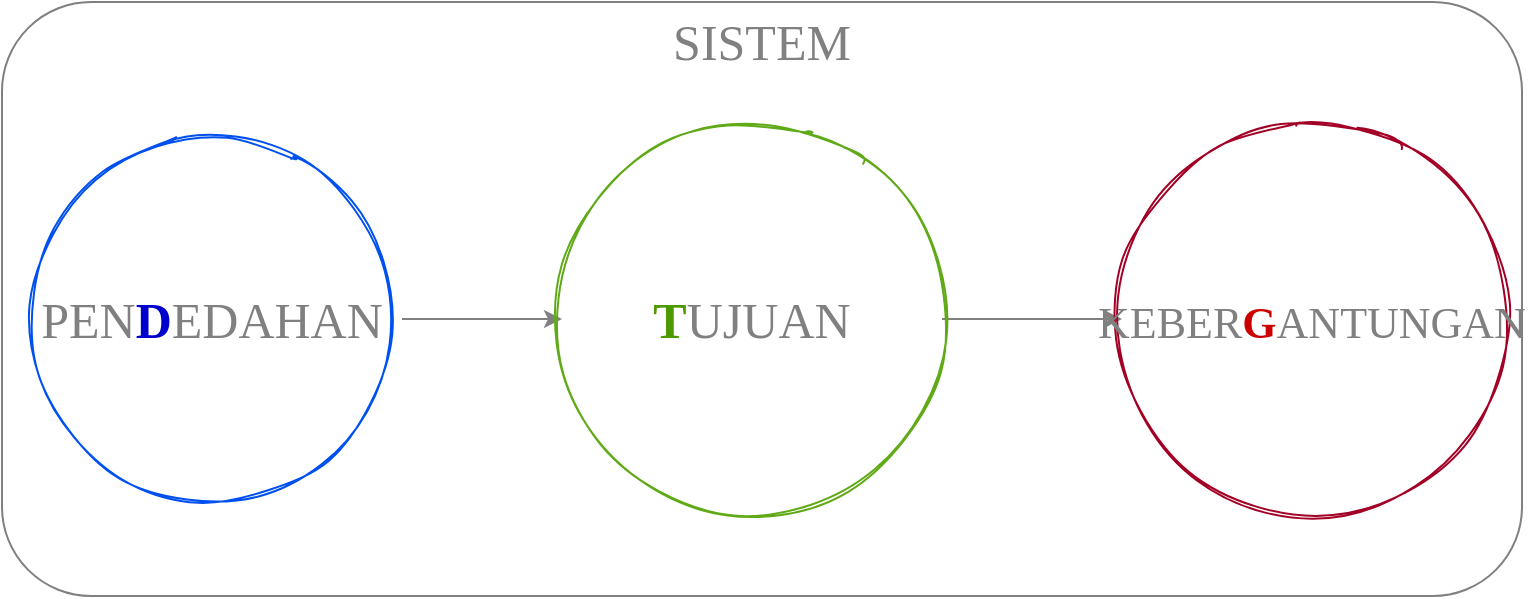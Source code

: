 <mxfile version="20.3.2" type="device" pages="7"><diagram id="BClQ7zJKGYlsGDlJx-q2" name="0.0.2"><mxGraphModel dx="1422" dy="786" grid="1" gridSize="10" guides="1" tooltips="1" connect="1" arrows="1" fold="1" page="1" pageScale="1" pageWidth="1169" pageHeight="827" math="0" shadow="0"><root><mxCell id="0"/><mxCell id="1" parent="0"/><mxCell id="0XDa8BmgBY2-rIkM7C-t-5" value="" style="rounded=1;whiteSpace=wrap;html=1;fillColor=none;strokeColor=#808080;fontColor=#808080;fontFamily=Lucida Console;fontStyle=0" parent="1" vertex="1"><mxGeometry x="210" y="260" width="760" height="297" as="geometry"/></mxCell><mxCell id="gQmo-Lvj3IdOfGqod0C0-8" style="edgeStyle=orthogonalEdgeStyle;rounded=0;orthogonalLoop=1;jettySize=auto;html=1;strokeColor=#808080;fontColor=#808080;fontFamily=Lucida Console;fontStyle=0" parent="1" source="5" target="gQmo-Lvj3IdOfGqod0C0-6" edge="1"><mxGeometry relative="1" as="geometry"/></mxCell><mxCell id="5" value="PEN&lt;b&gt;&lt;font color=&quot;#0000cc&quot;&gt;D&lt;/font&gt;&lt;/b&gt;EDAHAN" style="ellipse;whiteSpace=wrap;html=1;aspect=fixed;sketch=1;fontFamily=Lucida Console;fontSize=25;fontStyle=0;fillColor=none;strokeColor=#0050EF;fontColor=#808080;" parent="1" vertex="1"><mxGeometry x="220" y="323.5" width="190" height="190" as="geometry"/></mxCell><mxCell id="gQmo-Lvj3IdOfGqod0C0-9" style="edgeStyle=orthogonalEdgeStyle;rounded=0;orthogonalLoop=1;jettySize=auto;html=1;strokeColor=#808080;fontColor=#808080;fontFamily=Lucida Console;fontStyle=0" parent="1" source="gQmo-Lvj3IdOfGqod0C0-6" target="gQmo-Lvj3IdOfGqod0C0-7" edge="1"><mxGeometry relative="1" as="geometry"/></mxCell><mxCell id="gQmo-Lvj3IdOfGqod0C0-6" value="&lt;b&gt;&lt;font color=&quot;#4d9900&quot;&gt;T&lt;/font&gt;&lt;/b&gt;UJUAN" style="ellipse;whiteSpace=wrap;html=1;aspect=fixed;sketch=1;fontFamily=Lucida Console;fontSize=25;fontStyle=0;fillColor=none;strokeColor=#60A917;fontColor=#808080;" parent="1" vertex="1"><mxGeometry x="490" y="323.5" width="190" height="190" as="geometry"/></mxCell><mxCell id="gQmo-Lvj3IdOfGqod0C0-7" value="&lt;font style=&quot;font-size: 22px;&quot;&gt;KEBER&lt;b&gt;&lt;font color=&quot;#cc0000&quot;&gt;G&lt;/font&gt;&lt;/b&gt;ANTUNGAN&lt;/font&gt;" style="ellipse;whiteSpace=wrap;html=1;aspect=fixed;sketch=1;fontFamily=Lucida Console;fontSize=25;spacing=2;fontStyle=0;fillColor=none;strokeColor=#A20025;fontColor=#808080;" parent="1" vertex="1"><mxGeometry x="770" y="323.5" width="190" height="190" as="geometry"/></mxCell><mxCell id="0XDa8BmgBY2-rIkM7C-t-6" value="SISTEM" style="text;html=1;fillColor=none;align=center;verticalAlign=middle;whiteSpace=wrap;rounded=0;fontColor=#808080;fontFamily=Lucida Console;fontStyle=0;fontSize=25;" parent="1" vertex="1"><mxGeometry x="570" y="270" width="40" height="20" as="geometry"/></mxCell></root></mxGraphModel></diagram><diagram id="nKiVWEsSA-270ExTul0f" name="0.0.3"><mxGraphModel dx="1670" dy="966" grid="1" gridSize="10" guides="0" tooltips="1" connect="1" arrows="1" fold="1" page="1" pageScale="1" pageWidth="1100" pageHeight="850" math="0" shadow="0"><root><mxCell id="W0rM-MDbJ5D4AVO0Bxm_-0"/><mxCell id="W0rM-MDbJ5D4AVO0Bxm_-1" parent="W0rM-MDbJ5D4AVO0Bxm_-0"/><mxCell id="W0rM-MDbJ5D4AVO0Bxm_-2" value="" style="shape=image;verticalLabelPosition=bottom;labelBackgroundColor=#ffffff;verticalAlign=top;aspect=fixed;imageAspect=0;image=https://cdn-icons-png.flaticon.com/512/869/869869.png;strokeColor=#808080;rounded=1;sketch=1;" parent="W0rM-MDbJ5D4AVO0Bxm_-1" vertex="1"><mxGeometry x="860" y="251" width="162" height="162" as="geometry"/></mxCell><mxCell id="W0rM-MDbJ5D4AVO0Bxm_-3" value="" style="shape=image;verticalLabelPosition=bottom;labelBackgroundColor=#ffffff;verticalAlign=top;aspect=fixed;imageAspect=0;image=https://cdn-icons-png.flaticon.com/512/704/704834.png;strokeColor=#808080;rounded=1;sketch=1;" parent="W0rM-MDbJ5D4AVO0Bxm_-1" vertex="1"><mxGeometry x="650" y="256" width="140" height="140" as="geometry"/></mxCell><mxCell id="W0rM-MDbJ5D4AVO0Bxm_-5" value="" style="shape=image;verticalLabelPosition=bottom;labelBackgroundColor=#ffffff;verticalAlign=top;aspect=fixed;imageAspect=0;image=https://cdn-icons-png.flaticon.com/512/4982/4982460.png;strokeColor=#808080;rounded=1;sketch=1;" parent="W0rM-MDbJ5D4AVO0Bxm_-1" vertex="1"><mxGeometry x="450" y="267" width="130" height="130" as="geometry"/></mxCell><mxCell id="W0rM-MDbJ5D4AVO0Bxm_-11" value="" style="shape=image;verticalLabelPosition=bottom;labelBackgroundColor=#ffffff;verticalAlign=top;aspect=fixed;imageAspect=0;image=https://cdn-icons-png.flaticon.com/512/4983/4983285.png;strokeColor=#808080;rounded=1;sketch=1;" parent="W0rM-MDbJ5D4AVO0Bxm_-1" vertex="1"><mxGeometry x="270" y="270" width="112" height="112" as="geometry"/></mxCell><mxCell id="W0rM-MDbJ5D4AVO0Bxm_-13" value="" style="shape=image;verticalLabelPosition=bottom;labelBackgroundColor=#ffffff;verticalAlign=top;aspect=fixed;imageAspect=0;image=https://cdn-icons-png.flaticon.com/512/1447/1447825.png;strokeColor=#808080;rounded=1;sketch=1;" parent="W0rM-MDbJ5D4AVO0Bxm_-1" vertex="1"><mxGeometry x="80" y="250" width="122" height="122" as="geometry"/></mxCell><mxCell id="W0rM-MDbJ5D4AVO0Bxm_-29" style="edgeStyle=orthogonalEdgeStyle;orthogonalLoop=1;jettySize=auto;html=1;entryX=0;entryY=0.5;entryDx=0;entryDy=0;strokeColor=#808080;fontFamily=Courier New;fontColor=#808080;fontStyle=1;curved=1;sketch=1;" parent="W0rM-MDbJ5D4AVO0Bxm_-1" source="W0rM-MDbJ5D4AVO0Bxm_-26" edge="1"><mxGeometry relative="1" as="geometry"><mxPoint x="267" y="550" as="targetPoint"/></mxGeometry></mxCell><mxCell id="W0rM-MDbJ5D4AVO0Bxm_-26" value="D" style="whiteSpace=wrap;html=1;strokeColor=#6F0000;fillColor=none;fontFamily=Courier New;fontColor=#808080;fontStyle=1;rounded=1;sketch=1;" parent="W0rM-MDbJ5D4AVO0Bxm_-1" vertex="1"><mxGeometry x="162" y="470" width="40" height="160" as="geometry"/></mxCell><mxCell id="W0rM-MDbJ5D4AVO0Bxm_-27" value="P" style="whiteSpace=wrap;html=1;strokeColor=#005700;fillColor=none;fontFamily=Courier New;fontColor=#808080;fontStyle=1;rounded=1;sketch=1;" parent="W0rM-MDbJ5D4AVO0Bxm_-1" vertex="1"><mxGeometry x="120" y="470" width="40" height="160" as="geometry"/></mxCell><mxCell id="W0rM-MDbJ5D4AVO0Bxm_-28" value="E" style="whiteSpace=wrap;html=1;strokeColor=#001DBC;fillColor=none;fontFamily=Courier New;fontColor=#808080;fontStyle=1;rounded=1;sketch=1;" parent="W0rM-MDbJ5D4AVO0Bxm_-1" vertex="1"><mxGeometry x="77" y="470" width="40" height="160" as="geometry"/></mxCell><mxCell id="ZptFQKRL4hzS_mphF5Ht-0" value="" style="shape=flexArrow;endArrow=classic;html=1;fontFamily=Courier New;fontColor=#808080;strokeColor=#6F0000;width=52;endSize=8;curved=1;fillColor=#a20025;sketch=1;" parent="W0rM-MDbJ5D4AVO0Bxm_-1" edge="1"><mxGeometry width="50" height="50" relative="1" as="geometry"><mxPoint x="810" y="330" as="sourcePoint"/><mxPoint x="850" y="330" as="targetPoint"/></mxGeometry></mxCell><mxCell id="ZptFQKRL4hzS_mphF5Ht-1" value="" style="shape=flexArrow;endArrow=classic;html=1;fontFamily=Courier New;fontColor=#808080;strokeColor=#6F0000;width=52;endSize=8;curved=1;sketch=1;fillColor=#a20025;" parent="W0rM-MDbJ5D4AVO0Bxm_-1" edge="1"><mxGeometry width="50" height="50" relative="1" as="geometry"><mxPoint x="600" y="330" as="sourcePoint"/><mxPoint x="640" y="330" as="targetPoint"/></mxGeometry></mxCell><mxCell id="ZptFQKRL4hzS_mphF5Ht-2" value="" style="shape=flexArrow;endArrow=classic;html=1;fontFamily=Courier New;fontColor=#808080;strokeColor=#6F0000;width=52;endSize=8;curved=1;sketch=1;fillColor=#a20025;" parent="W0rM-MDbJ5D4AVO0Bxm_-1" edge="1"><mxGeometry width="50" height="50" relative="1" as="geometry"><mxPoint x="390" y="330" as="sourcePoint"/><mxPoint x="430" y="330" as="targetPoint"/></mxGeometry></mxCell><mxCell id="ZptFQKRL4hzS_mphF5Ht-3" value="" style="shape=flexArrow;endArrow=classic;html=1;fontFamily=Courier New;fontColor=#808080;strokeColor=#6F0000;width=52;endSize=8;curved=1;sketch=1;fillColor=#a20025;" parent="W0rM-MDbJ5D4AVO0Bxm_-1" edge="1"><mxGeometry width="50" height="50" relative="1" as="geometry"><mxPoint x="220" y="330" as="sourcePoint"/><mxPoint x="260" y="330" as="targetPoint"/></mxGeometry></mxCell><mxCell id="76Cj69Z0HNJIq9B8e0js-14" style="edgeStyle=none;html=1;fontColor=#808080;sketch=1;curved=1;strokeColor=#808080;" parent="W0rM-MDbJ5D4AVO0Bxm_-1" source="76Cj69Z0HNJIq9B8e0js-0" target="76Cj69Z0HNJIq9B8e0js-5" edge="1"><mxGeometry relative="1" as="geometry"/></mxCell><mxCell id="76Cj69Z0HNJIq9B8e0js-0" value="D" style="whiteSpace=wrap;html=1;strokeColor=#6F0000;fillColor=none;fontFamily=Courier New;fontColor=#808080;fontStyle=1;rounded=1;sketch=1;" parent="W0rM-MDbJ5D4AVO0Bxm_-1" vertex="1"><mxGeometry x="355" y="470" width="40" height="160" as="geometry"/></mxCell><mxCell id="76Cj69Z0HNJIq9B8e0js-1" value="P" style="whiteSpace=wrap;html=1;strokeColor=#005700;fillColor=none;fontFamily=Courier New;fontColor=#808080;fontStyle=1;rounded=1;sketch=1;" parent="W0rM-MDbJ5D4AVO0Bxm_-1" vertex="1"><mxGeometry x="313" y="470" width="40" height="160" as="geometry"/></mxCell><mxCell id="76Cj69Z0HNJIq9B8e0js-2" value="E" style="whiteSpace=wrap;html=1;strokeColor=#001DBC;fillColor=none;fontFamily=Courier New;fontColor=#808080;fontStyle=1;rounded=1;sketch=1;" parent="W0rM-MDbJ5D4AVO0Bxm_-1" vertex="1"><mxGeometry x="270" y="470" width="40" height="160" as="geometry"/></mxCell><mxCell id="76Cj69Z0HNJIq9B8e0js-13" style="edgeStyle=none;html=1;entryX=0;entryY=0.5;entryDx=0;entryDy=0;fontColor=#808080;sketch=1;curved=1;strokeColor=#808080;" parent="W0rM-MDbJ5D4AVO0Bxm_-1" source="76Cj69Z0HNJIq9B8e0js-3" target="76Cj69Z0HNJIq9B8e0js-8" edge="1"><mxGeometry relative="1" as="geometry"/></mxCell><mxCell id="76Cj69Z0HNJIq9B8e0js-3" value="D" style="whiteSpace=wrap;html=1;strokeColor=#6F0000;fillColor=none;fontFamily=Courier New;fontColor=#808080;fontStyle=1;rounded=1;sketch=1;" parent="W0rM-MDbJ5D4AVO0Bxm_-1" vertex="1"><mxGeometry x="535" y="470" width="40" height="160" as="geometry"/></mxCell><mxCell id="76Cj69Z0HNJIq9B8e0js-4" value="P" style="whiteSpace=wrap;html=1;strokeColor=#005700;fillColor=none;fontFamily=Courier New;fontColor=#808080;fontStyle=1;rounded=1;sketch=1;" parent="W0rM-MDbJ5D4AVO0Bxm_-1" vertex="1"><mxGeometry x="493" y="470" width="40" height="160" as="geometry"/></mxCell><mxCell id="76Cj69Z0HNJIq9B8e0js-5" value="E" style="whiteSpace=wrap;html=1;strokeColor=#001DBC;fillColor=none;fontFamily=Courier New;fontColor=#808080;fontStyle=1;rounded=1;sketch=1;" parent="W0rM-MDbJ5D4AVO0Bxm_-1" vertex="1"><mxGeometry x="450" y="470" width="40" height="160" as="geometry"/></mxCell><mxCell id="76Cj69Z0HNJIq9B8e0js-12" style="edgeStyle=none;html=1;entryX=0;entryY=0.5;entryDx=0;entryDy=0;fontColor=#808080;sketch=1;curved=1;strokeColor=#808080;" parent="W0rM-MDbJ5D4AVO0Bxm_-1" source="76Cj69Z0HNJIq9B8e0js-6" target="76Cj69Z0HNJIq9B8e0js-11" edge="1"><mxGeometry relative="1" as="geometry"/></mxCell><mxCell id="76Cj69Z0HNJIq9B8e0js-6" value="D" style="whiteSpace=wrap;html=1;strokeColor=#6F0000;fillColor=none;fontFamily=Courier New;fontColor=#808080;fontStyle=1;rounded=1;sketch=1;" parent="W0rM-MDbJ5D4AVO0Bxm_-1" vertex="1"><mxGeometry x="745" y="470" width="40" height="160" as="geometry"/></mxCell><mxCell id="76Cj69Z0HNJIq9B8e0js-7" value="P" style="whiteSpace=wrap;html=1;strokeColor=#005700;fillColor=none;fontFamily=Courier New;fontColor=#808080;fontStyle=1;rounded=1;sketch=1;" parent="W0rM-MDbJ5D4AVO0Bxm_-1" vertex="1"><mxGeometry x="703" y="470" width="40" height="160" as="geometry"/></mxCell><mxCell id="76Cj69Z0HNJIq9B8e0js-8" value="E" style="whiteSpace=wrap;html=1;strokeColor=#001DBC;fillColor=none;fontFamily=Courier New;fontColor=#808080;fontStyle=1;rounded=1;sketch=1;" parent="W0rM-MDbJ5D4AVO0Bxm_-1" vertex="1"><mxGeometry x="660" y="470" width="40" height="160" as="geometry"/></mxCell><mxCell id="76Cj69Z0HNJIq9B8e0js-9" value="D" style="whiteSpace=wrap;html=1;strokeColor=#6F0000;fillColor=none;fontFamily=Courier New;fontColor=#808080;fontStyle=1;rounded=1;sketch=1;" parent="W0rM-MDbJ5D4AVO0Bxm_-1" vertex="1"><mxGeometry x="955" y="470" width="40" height="160" as="geometry"/></mxCell><mxCell id="76Cj69Z0HNJIq9B8e0js-10" value="P" style="whiteSpace=wrap;html=1;strokeColor=#005700;fillColor=none;fontFamily=Courier New;fontColor=#808080;fontStyle=1;rounded=1;sketch=1;" parent="W0rM-MDbJ5D4AVO0Bxm_-1" vertex="1"><mxGeometry x="913" y="470" width="40" height="160" as="geometry"/></mxCell><mxCell id="76Cj69Z0HNJIq9B8e0js-11" value="E" style="whiteSpace=wrap;html=1;strokeColor=#001DBC;fillColor=none;fontFamily=Courier New;fontColor=#808080;fontStyle=1;rounded=1;sketch=1;" parent="W0rM-MDbJ5D4AVO0Bxm_-1" vertex="1"><mxGeometry x="870" y="470" width="40" height="160" as="geometry"/></mxCell></root></mxGraphModel></diagram><diagram id="3kXAWhVCvX7wtt8HvD0j" name="0.0.4"><mxGraphModel dx="1670" dy="966" grid="1" gridSize="10" guides="1" tooltips="1" connect="1" arrows="1" fold="1" page="1" pageScale="1" pageWidth="1100" pageHeight="850" math="0" shadow="0"><root><mxCell id="fLSRTXFH1fcSwHrKiy_E-0"/><mxCell id="fLSRTXFH1fcSwHrKiy_E-1" parent="fLSRTXFH1fcSwHrKiy_E-0"/><mxCell id="tHzvTpeFHNqKRsSb1RSv-12" value="" style="ellipse;whiteSpace=wrap;html=1;aspect=fixed;rounded=1;sketch=1;fillColor=none;fontColor=#ffffff;strokeColor=#A20025;fontFamily=Courier New;fontStyle=1" parent="fLSRTXFH1fcSwHrKiy_E-1" vertex="1"><mxGeometry x="750" y="280" width="340" height="340" as="geometry"/></mxCell><mxCell id="tHzvTpeFHNqKRsSb1RSv-10" style="edgeStyle=orthogonalEdgeStyle;curved=1;rounded=1;sketch=1;orthogonalLoop=1;jettySize=auto;html=1;strokeColor=#8F8F8F;fontFamily=Courier New;fontStyle=1" parent="fLSRTXFH1fcSwHrKiy_E-1" source="tHzvTpeFHNqKRsSb1RSv-6" target="tHzvTpeFHNqKRsSb1RSv-7" edge="1"><mxGeometry relative="1" as="geometry"/></mxCell><mxCell id="tHzvTpeFHNqKRsSb1RSv-11" value="" style="edgeStyle=orthogonalEdgeStyle;curved=1;rounded=1;sketch=1;orthogonalLoop=1;jettySize=auto;html=1;strokeColor=#8F8F8F;fontFamily=Courier New;fontStyle=1" parent="fLSRTXFH1fcSwHrKiy_E-1" source="tHzvTpeFHNqKRsSb1RSv-6" target="tHzvTpeFHNqKRsSb1RSv-8" edge="1"><mxGeometry relative="1" as="geometry"/></mxCell><mxCell id="tHzvTpeFHNqKRsSb1RSv-6" value="D" style="ellipse;whiteSpace=wrap;html=1;aspect=fixed;sketch=1;rounded=1;fillColor=none;fontColor=#808080;strokeColor=#60A917;fontFamily=Courier New;fontStyle=1" parent="fLSRTXFH1fcSwHrKiy_E-1" vertex="1"><mxGeometry x="880" y="410" width="80" height="80" as="geometry"/></mxCell><mxCell id="tHzvTpeFHNqKRsSb1RSv-7" value="U" style="ellipse;whiteSpace=wrap;html=1;aspect=fixed;sketch=1;rounded=1;fillColor=none;fontColor=#808080;strokeColor=#A20025;fontFamily=Courier New;fontStyle=1" parent="fLSRTXFH1fcSwHrKiy_E-1" vertex="1"><mxGeometry x="990" y="410" width="80" height="80" as="geometry"/></mxCell><mxCell id="tHzvTpeFHNqKRsSb1RSv-8" value="U" style="ellipse;whiteSpace=wrap;html=1;aspect=fixed;sketch=1;rounded=1;fillColor=none;fontColor=#808080;strokeColor=#0050EF;fontFamily=Courier New;fontStyle=1" parent="fLSRTXFH1fcSwHrKiy_E-1" vertex="1"><mxGeometry x="770" y="410" width="80" height="80" as="geometry"/></mxCell><mxCell id="tHzvTpeFHNqKRsSb1RSv-21" style="edgeStyle=orthogonalEdgeStyle;curved=1;rounded=1;sketch=1;orthogonalLoop=1;jettySize=auto;html=1;entryX=0;entryY=0.5;entryDx=0;entryDy=0;strokeColor=#8F8F8F;fontFamily=Courier New;fontStyle=1" parent="fLSRTXFH1fcSwHrKiy_E-1" source="tHzvTpeFHNqKRsSb1RSv-13" target="tHzvTpeFHNqKRsSb1RSv-12" edge="1"><mxGeometry relative="1" as="geometry"/></mxCell><mxCell id="tHzvTpeFHNqKRsSb1RSv-13" value="" style="ellipse;whiteSpace=wrap;html=1;aspect=fixed;rounded=1;sketch=1;fillColor=none;fontColor=#ffffff;strokeColor=#60A917;fontFamily=Courier New;fontStyle=1" parent="fLSRTXFH1fcSwHrKiy_E-1" vertex="1"><mxGeometry x="390" y="280" width="340" height="340" as="geometry"/></mxCell><mxCell id="tHzvTpeFHNqKRsSb1RSv-14" style="edgeStyle=orthogonalEdgeStyle;curved=1;rounded=1;sketch=1;orthogonalLoop=1;jettySize=auto;html=1;strokeColor=#8F8F8F;fontFamily=Courier New;fontStyle=1" parent="fLSRTXFH1fcSwHrKiy_E-1" source="tHzvTpeFHNqKRsSb1RSv-16" target="tHzvTpeFHNqKRsSb1RSv-17" edge="1"><mxGeometry relative="1" as="geometry"/></mxCell><mxCell id="tHzvTpeFHNqKRsSb1RSv-15" value="" style="edgeStyle=orthogonalEdgeStyle;curved=1;rounded=1;sketch=1;orthogonalLoop=1;jettySize=auto;html=1;strokeColor=#8F8F8F;fontFamily=Courier New;fontStyle=1" parent="fLSRTXFH1fcSwHrKiy_E-1" source="tHzvTpeFHNqKRsSb1RSv-16" target="tHzvTpeFHNqKRsSb1RSv-18" edge="1"><mxGeometry relative="1" as="geometry"/></mxCell><mxCell id="tHzvTpeFHNqKRsSb1RSv-16" value="U" style="ellipse;whiteSpace=wrap;html=1;aspect=fixed;sketch=1;rounded=1;fillColor=none;fontColor=#808080;strokeColor=#60A917;fontFamily=Courier New;fontStyle=1" parent="fLSRTXFH1fcSwHrKiy_E-1" vertex="1"><mxGeometry x="520" y="410" width="80" height="80" as="geometry"/></mxCell><mxCell id="tHzvTpeFHNqKRsSb1RSv-17" value="D" style="ellipse;whiteSpace=wrap;html=1;aspect=fixed;sketch=1;rounded=1;fillColor=none;fontColor=#808080;strokeColor=#A20025;fontFamily=Courier New;fontStyle=1" parent="fLSRTXFH1fcSwHrKiy_E-1" vertex="1"><mxGeometry x="630" y="410" width="80" height="80" as="geometry"/></mxCell><mxCell id="tHzvTpeFHNqKRsSb1RSv-18" value="D" style="ellipse;whiteSpace=wrap;html=1;aspect=fixed;sketch=1;rounded=1;fillColor=none;fontColor=#808080;strokeColor=#0050EF;fontFamily=Courier New;fontStyle=1" parent="fLSRTXFH1fcSwHrKiy_E-1" vertex="1"><mxGeometry x="410" y="410" width="80" height="80" as="geometry"/></mxCell><mxCell id="tHzvTpeFHNqKRsSb1RSv-28" style="edgeStyle=orthogonalEdgeStyle;curved=1;rounded=1;sketch=1;orthogonalLoop=1;jettySize=auto;html=1;strokeColor=#8F8F8F;fontFamily=Courier New;fontStyle=1" parent="fLSRTXFH1fcSwHrKiy_E-1" source="tHzvTpeFHNqKRsSb1RSv-22" target="tHzvTpeFHNqKRsSb1RSv-13" edge="1"><mxGeometry relative="1" as="geometry"/></mxCell><mxCell id="tHzvTpeFHNqKRsSb1RSv-22" value="" style="ellipse;whiteSpace=wrap;html=1;aspect=fixed;rounded=1;sketch=1;fillColor=none;fontColor=#ffffff;strokeColor=#0050EF;fontFamily=Courier New;fontStyle=1" parent="fLSRTXFH1fcSwHrKiy_E-1" vertex="1"><mxGeometry x="20" y="280" width="340" height="340" as="geometry"/></mxCell><mxCell id="tHzvTpeFHNqKRsSb1RSv-29" value="ELECTRON" style="text;html=1;fillColor=none;align=center;verticalAlign=middle;whiteSpace=wrap;rounded=0;sketch=1;fontColor=#8F8F8F;fontSize=23;fontFamily=Courier New;fontStyle=1" parent="fLSRTXFH1fcSwHrKiy_E-1" vertex="1"><mxGeometry x="170" y="670" width="40" height="20" as="geometry"/></mxCell><mxCell id="tHzvTpeFHNqKRsSb1RSv-30" value="NEUTRON" style="text;html=1;fillColor=none;align=center;verticalAlign=middle;whiteSpace=wrap;rounded=0;sketch=1;fontColor=#8F8F8F;fontSize=23;fontFamily=Courier New;fontStyle=1" parent="fLSRTXFH1fcSwHrKiy_E-1" vertex="1"><mxGeometry x="550" y="670" width="40" height="20" as="geometry"/></mxCell><mxCell id="tHzvTpeFHNqKRsSb1RSv-31" value="PROTON" style="text;html=1;fillColor=none;align=center;verticalAlign=middle;whiteSpace=wrap;rounded=0;sketch=1;fontColor=#8F8F8F;fontSize=23;fontFamily=Courier New;fontStyle=1" parent="fLSRTXFH1fcSwHrKiy_E-1" vertex="1"><mxGeometry x="900" y="670" width="40" height="20" as="geometry"/></mxCell><mxCell id="tHzvTpeFHNqKRsSb1RSv-32" style="edgeStyle=orthogonalEdgeStyle;curved=1;rounded=1;sketch=1;orthogonalLoop=1;jettySize=auto;html=1;strokeColor=#8F8F8F;fontFamily=Courier New;fontStyle=1" parent="fLSRTXFH1fcSwHrKiy_E-1" source="tHzvTpeFHNqKRsSb1RSv-34" target="tHzvTpeFHNqKRsSb1RSv-35" edge="1"><mxGeometry relative="1" as="geometry"/></mxCell><mxCell id="tHzvTpeFHNqKRsSb1RSv-33" value="" style="edgeStyle=orthogonalEdgeStyle;curved=1;rounded=1;sketch=1;orthogonalLoop=1;jettySize=auto;html=1;strokeColor=#8F8F8F;fontFamily=Courier New;fontStyle=1" parent="fLSRTXFH1fcSwHrKiy_E-1" source="tHzvTpeFHNqKRsSb1RSv-34" target="tHzvTpeFHNqKRsSb1RSv-36" edge="1"><mxGeometry relative="1" as="geometry"/></mxCell><mxCell id="tHzvTpeFHNqKRsSb1RSv-34" value="&lt;font color=&quot;#808080&quot;&gt;MASS&lt;/font&gt;" style="ellipse;whiteSpace=wrap;html=1;aspect=fixed;sketch=1;rounded=1;fillColor=none;fontColor=#ffffff;strokeColor=#60A917;fontFamily=Courier New;fontStyle=1" parent="fLSRTXFH1fcSwHrKiy_E-1" vertex="1"><mxGeometry x="150" y="410" width="80" height="80" as="geometry"/></mxCell><mxCell id="tHzvTpeFHNqKRsSb1RSv-35" value="&lt;font color=&quot;#808080&quot;&gt;CHARGE&lt;/font&gt;" style="ellipse;whiteSpace=wrap;html=1;aspect=fixed;sketch=1;rounded=1;fillColor=none;fontColor=#ffffff;strokeColor=#A20025;fontFamily=Courier New;fontStyle=1" parent="fLSRTXFH1fcSwHrKiy_E-1" vertex="1"><mxGeometry x="260" y="410" width="80" height="80" as="geometry"/></mxCell><mxCell id="tHzvTpeFHNqKRsSb1RSv-36" value="&lt;font color=&quot;#808080&quot;&gt;ANGULAR MOMENTUM&lt;/font&gt;" style="ellipse;whiteSpace=wrap;html=1;aspect=fixed;sketch=1;rounded=1;fillColor=none;fontColor=#ffffff;strokeColor=#0050EF;fontFamily=Courier New;fontStyle=1" parent="fLSRTXFH1fcSwHrKiy_E-1" vertex="1"><mxGeometry x="40" y="410" width="80" height="80" as="geometry"/></mxCell></root></mxGraphModel></diagram><diagram name="0.0.4 2" id="BPuhP2UYqeS_asFMk0QZ"><mxGraphModel dx="1670" dy="966" grid="1" gridSize="10" guides="1" tooltips="1" connect="1" arrows="1" fold="1" page="1" pageScale="1" pageWidth="1100" pageHeight="850" math="0" shadow="0"><root><mxCell id="rGN0Hdvx375b36EXyA7g-0"/><mxCell id="rGN0Hdvx375b36EXyA7g-1" parent="rGN0Hdvx375b36EXyA7g-0"/><mxCell id="rGN0Hdvx375b36EXyA7g-2" value="SUN" style="ellipse;whiteSpace=wrap;html=1;aspect=fixed;rounded=1;sketch=1;fillColor=none;strokeColor=#A20025;fontFamily=Courier New;fontStyle=1;fontSize=35;fontColor=#8F8F8F;" parent="rGN0Hdvx375b36EXyA7g-1" vertex="1"><mxGeometry x="750" y="280" width="340" height="340" as="geometry"/></mxCell><mxCell id="rGN0Hdvx375b36EXyA7g-8" style="edgeStyle=orthogonalEdgeStyle;curved=1;rounded=1;sketch=1;orthogonalLoop=1;jettySize=auto;html=1;entryX=0;entryY=0.5;entryDx=0;entryDy=0;strokeColor=#8F8F8F;fontFamily=Courier New;fontStyle=1;fontColor=#8F8F8F;" parent="rGN0Hdvx375b36EXyA7g-1" source="rGN0Hdvx375b36EXyA7g-9" target="rGN0Hdvx375b36EXyA7g-2" edge="1"><mxGeometry relative="1" as="geometry"/></mxCell><mxCell id="rGN0Hdvx375b36EXyA7g-9" value="&lt;font style=&quot;font-size: 35px&quot;&gt;PLANET&lt;/font&gt;" style="ellipse;whiteSpace=wrap;html=1;aspect=fixed;rounded=1;sketch=1;fillColor=none;strokeColor=#60A917;fontFamily=Courier New;fontStyle=1;fontSize=25;fontColor=#8F8F8F;" parent="rGN0Hdvx375b36EXyA7g-1" vertex="1"><mxGeometry x="390" y="280" width="340" height="340" as="geometry"/></mxCell><mxCell id="rGN0Hdvx375b36EXyA7g-15" style="edgeStyle=orthogonalEdgeStyle;curved=1;rounded=1;sketch=1;orthogonalLoop=1;jettySize=auto;html=1;strokeColor=#8F8F8F;fontFamily=Courier New;fontStyle=1;fontColor=#8F8F8F;" parent="rGN0Hdvx375b36EXyA7g-1" source="rGN0Hdvx375b36EXyA7g-16" target="rGN0Hdvx375b36EXyA7g-9" edge="1"><mxGeometry relative="1" as="geometry"/></mxCell><mxCell id="rGN0Hdvx375b36EXyA7g-16" value="&lt;font style=&quot;font-size: 35px&quot;&gt;MOON&lt;/font&gt;" style="ellipse;whiteSpace=wrap;html=1;aspect=fixed;rounded=1;sketch=1;fillColor=none;strokeColor=#0050EF;fontFamily=Courier New;fontStyle=1;fontColor=#8F8F8F;" parent="rGN0Hdvx375b36EXyA7g-1" vertex="1"><mxGeometry x="20" y="280" width="340" height="340" as="geometry"/></mxCell></root></mxGraphModel></diagram><diagram name="0.0.5" id="KFiqBC2vEqDhtbo2sA6c"><mxGraphModel dx="1670" dy="1816" grid="1" gridSize="10" guides="1" tooltips="1" connect="1" arrows="1" fold="1" page="1" pageScale="1" pageWidth="1100" pageHeight="850" math="0" shadow="0"><root><mxCell id="fW6Y9jT2kXcSiZ-Nmt8K-0"/><mxCell id="fW6Y9jT2kXcSiZ-Nmt8K-1" parent="fW6Y9jT2kXcSiZ-Nmt8K-0"/><mxCell id="fW6Y9jT2kXcSiZ-Nmt8K-19" value="" style="rounded=0;whiteSpace=wrap;html=1;sketch=1;fontFamily=Courier New;fontSize=20;fontColor=#8F8F8F;strokeColor=#8F8F8F;fillColor=none;" parent="fW6Y9jT2kXcSiZ-Nmt8K-1" vertex="1"><mxGeometry x="37" y="820" width="570" height="220" as="geometry"/></mxCell><mxCell id="fW6Y9jT2kXcSiZ-Nmt8K-12" value="" style="rounded=0;whiteSpace=wrap;html=1;sketch=1;fontFamily=Courier New;fontSize=20;fontColor=#8F8F8F;strokeColor=#8F8F8F;fillColor=none;" parent="fW6Y9jT2kXcSiZ-Nmt8K-1" vertex="1"><mxGeometry x="165" y="420" width="780" height="285" as="geometry"/></mxCell><mxCell id="fW6Y9jT2kXcSiZ-Nmt8K-2" value="BROKER&lt;br&gt;(DEPENDENCY)" style="ellipse;whiteSpace=wrap;html=1;aspect=fixed;rounded=1;sketch=1;fillColor=none;strokeColor=#A20025;fontFamily=Courier New;fontStyle=1;fontSize=35;fontColor=#8F8F8F;" parent="fW6Y9jT2kXcSiZ-Nmt8K-1" vertex="1"><mxGeometry x="745" y="-30" width="340" height="340" as="geometry"/></mxCell><mxCell id="fW6Y9jT2kXcSiZ-Nmt8K-3" style="edgeStyle=orthogonalEdgeStyle;curved=1;rounded=1;sketch=1;orthogonalLoop=1;jettySize=auto;html=1;entryX=0;entryY=0.5;entryDx=0;entryDy=0;strokeColor=#8F8F8F;fontFamily=Courier New;fontStyle=1;fontColor=#8F8F8F;" parent="fW6Y9jT2kXcSiZ-Nmt8K-1" source="fW6Y9jT2kXcSiZ-Nmt8K-4" target="fW6Y9jT2kXcSiZ-Nmt8K-2" edge="1"><mxGeometry relative="1" as="geometry"/></mxCell><mxCell id="fW6Y9jT2kXcSiZ-Nmt8K-13" style="edgeStyle=orthogonalEdgeStyle;curved=1;rounded=1;sketch=1;orthogonalLoop=1;jettySize=auto;html=1;fontFamily=Courier New;fontSize=20;fontColor=#8F8F8F;strokeColor=#8F8F8F;" parent="fW6Y9jT2kXcSiZ-Nmt8K-1" source="fW6Y9jT2kXcSiZ-Nmt8K-4" target="fW6Y9jT2kXcSiZ-Nmt8K-12" edge="1"><mxGeometry relative="1" as="geometry"/></mxCell><mxCell id="fW6Y9jT2kXcSiZ-Nmt8K-4" value="&lt;font style=&quot;font-size: 35px&quot;&gt;SERVICE&lt;br&gt;(PURPOSE)&lt;br&gt;&lt;/font&gt;" style="ellipse;whiteSpace=wrap;html=1;aspect=fixed;rounded=1;sketch=1;fillColor=none;strokeColor=#60A917;fontFamily=Courier New;fontStyle=1;fontSize=25;fontColor=#8F8F8F;" parent="fW6Y9jT2kXcSiZ-Nmt8K-1" vertex="1"><mxGeometry x="385" y="-30" width="340" height="340" as="geometry"/></mxCell><mxCell id="fW6Y9jT2kXcSiZ-Nmt8K-5" style="edgeStyle=orthogonalEdgeStyle;curved=1;rounded=1;sketch=1;orthogonalLoop=1;jettySize=auto;html=1;strokeColor=#8F8F8F;fontFamily=Courier New;fontStyle=1;fontColor=#8F8F8F;" parent="fW6Y9jT2kXcSiZ-Nmt8K-1" source="fW6Y9jT2kXcSiZ-Nmt8K-6" target="fW6Y9jT2kXcSiZ-Nmt8K-4" edge="1"><mxGeometry relative="1" as="geometry"/></mxCell><mxCell id="fW6Y9jT2kXcSiZ-Nmt8K-6" value="&lt;font style=&quot;font-size: 35px&quot;&gt;CONTROLLER&lt;br&gt;(EXPOSURE)&lt;br&gt;&lt;/font&gt;" style="ellipse;whiteSpace=wrap;html=1;aspect=fixed;rounded=1;sketch=1;fillColor=none;strokeColor=#0050EF;fontFamily=Courier New;fontStyle=1;fontColor=#8F8F8F;" parent="fW6Y9jT2kXcSiZ-Nmt8K-1" vertex="1"><mxGeometry x="15" y="-30" width="340" height="340" as="geometry"/></mxCell><mxCell id="fW6Y9jT2kXcSiZ-Nmt8K-7" value="INTEGRATION" style="ellipse;whiteSpace=wrap;html=1;aspect=fixed;rounded=1;sketch=1;fillColor=none;strokeColor=#A20025;fontFamily=Courier New;fontStyle=1;fontSize=20;fontColor=#8F8F8F;" parent="fW6Y9jT2kXcSiZ-Nmt8K-1" vertex="1"><mxGeometry x="715" y="470" width="190" height="190" as="geometry"/></mxCell><mxCell id="fW6Y9jT2kXcSiZ-Nmt8K-11" style="edgeStyle=orthogonalEdgeStyle;curved=1;rounded=1;sketch=1;orthogonalLoop=1;jettySize=auto;html=1;fontFamily=Courier New;fontSize=20;fontColor=#8F8F8F;strokeColor=#8F8F8F;" parent="fW6Y9jT2kXcSiZ-Nmt8K-1" source="fW6Y9jT2kXcSiZ-Nmt8K-8" target="fW6Y9jT2kXcSiZ-Nmt8K-7" edge="1"><mxGeometry relative="1" as="geometry"/></mxCell><mxCell id="fW6Y9jT2kXcSiZ-Nmt8K-8" value="&lt;font&gt;&lt;font style=&quot;font-size: 20px&quot;&gt;PROCESSING&lt;/font&gt;&lt;br&gt;&lt;/font&gt;" style="ellipse;whiteSpace=wrap;html=1;aspect=fixed;rounded=1;sketch=1;fillColor=none;strokeColor=#60A917;fontFamily=Courier New;fontStyle=1;fontSize=25;fontColor=#8F8F8F;" parent="fW6Y9jT2kXcSiZ-Nmt8K-1" vertex="1"><mxGeometry x="465" y="470" width="190" height="190" as="geometry"/></mxCell><mxCell id="fW6Y9jT2kXcSiZ-Nmt8K-10" style="edgeStyle=orthogonalEdgeStyle;curved=1;rounded=1;sketch=1;orthogonalLoop=1;jettySize=auto;html=1;fontFamily=Courier New;fontSize=20;fontColor=#8F8F8F;strokeColor=#8F8F8F;" parent="fW6Y9jT2kXcSiZ-Nmt8K-1" source="fW6Y9jT2kXcSiZ-Nmt8K-9" target="fW6Y9jT2kXcSiZ-Nmt8K-8" edge="1"><mxGeometry relative="1" as="geometry"/></mxCell><mxCell id="fW6Y9jT2kXcSiZ-Nmt8K-20" style="edgeStyle=orthogonalEdgeStyle;curved=1;rounded=1;sketch=1;orthogonalLoop=1;jettySize=auto;html=1;entryX=0.489;entryY=-0.009;entryDx=0;entryDy=0;entryPerimeter=0;fontFamily=Courier New;fontSize=20;fontColor=#8F8F8F;strokeColor=#8F8F8F;" parent="fW6Y9jT2kXcSiZ-Nmt8K-1" source="fW6Y9jT2kXcSiZ-Nmt8K-9" target="fW6Y9jT2kXcSiZ-Nmt8K-19" edge="1"><mxGeometry relative="1" as="geometry"/></mxCell><mxCell id="fW6Y9jT2kXcSiZ-Nmt8K-9" value="&lt;font&gt;&lt;font style=&quot;font-size: 20px&quot;&gt;VALIDATION&lt;/font&gt;&lt;br&gt;&lt;/font&gt;" style="ellipse;whiteSpace=wrap;html=1;aspect=fixed;rounded=1;sketch=1;fillColor=none;strokeColor=#0050EF;fontFamily=Courier New;fontStyle=1;fontColor=#8F8F8F;" parent="fW6Y9jT2kXcSiZ-Nmt8K-1" vertex="1"><mxGeometry x="215" y="465" width="200" height="200" as="geometry"/></mxCell><mxCell id="fW6Y9jT2kXcSiZ-Nmt8K-14" value="EXTERNAL" style="ellipse;whiteSpace=wrap;html=1;aspect=fixed;rounded=1;sketch=1;fillColor=none;strokeColor=#A20025;fontFamily=Courier New;fontStyle=1;fontSize=20;fontColor=#8F8F8F;" parent="fW6Y9jT2kXcSiZ-Nmt8K-1" vertex="1"><mxGeometry x="422" y="870" width="120" height="120" as="geometry"/></mxCell><mxCell id="fW6Y9jT2kXcSiZ-Nmt8K-18" style="edgeStyle=orthogonalEdgeStyle;curved=1;rounded=1;sketch=1;orthogonalLoop=1;jettySize=auto;html=1;fontFamily=Courier New;fontSize=20;fontColor=#8F8F8F;strokeColor=#8F8F8F;" parent="fW6Y9jT2kXcSiZ-Nmt8K-1" source="fW6Y9jT2kXcSiZ-Nmt8K-15" target="fW6Y9jT2kXcSiZ-Nmt8K-14" edge="1"><mxGeometry relative="1" as="geometry"/></mxCell><mxCell id="fW6Y9jT2kXcSiZ-Nmt8K-15" value="&lt;font&gt;&lt;font style=&quot;font-size: 20px&quot;&gt;LOGICAL&lt;/font&gt;&lt;br&gt;&lt;/font&gt;" style="ellipse;whiteSpace=wrap;html=1;aspect=fixed;rounded=1;sketch=1;fillColor=none;strokeColor=#60A917;fontFamily=Courier New;fontStyle=1;fontSize=25;fontColor=#8F8F8F;" parent="fW6Y9jT2kXcSiZ-Nmt8K-1" vertex="1"><mxGeometry x="252" y="870" width="120" height="120" as="geometry"/></mxCell><mxCell id="fW6Y9jT2kXcSiZ-Nmt8K-17" style="edgeStyle=orthogonalEdgeStyle;curved=1;rounded=1;sketch=1;orthogonalLoop=1;jettySize=auto;html=1;fontFamily=Courier New;fontSize=20;fontColor=#8F8F8F;strokeColor=#8F8F8F;" parent="fW6Y9jT2kXcSiZ-Nmt8K-1" source="fW6Y9jT2kXcSiZ-Nmt8K-16" target="fW6Y9jT2kXcSiZ-Nmt8K-15" edge="1"><mxGeometry relative="1" as="geometry"/></mxCell><mxCell id="fW6Y9jT2kXcSiZ-Nmt8K-16" value="&lt;font&gt;&lt;font style=&quot;font-size: 20px&quot;&gt;STRUCTURAL&lt;/font&gt;&lt;br&gt;&lt;/font&gt;" style="ellipse;whiteSpace=wrap;html=1;aspect=fixed;rounded=1;sketch=1;fillColor=none;strokeColor=#0050EF;fontFamily=Courier New;fontStyle=1;fontColor=#8F8F8F;" parent="fW6Y9jT2kXcSiZ-Nmt8K-1" vertex="1"><mxGeometry x="77" y="865" width="130" height="130" as="geometry"/></mxCell></root></mxGraphModel></diagram><diagram name="0.0.5 3" id="Mhk29zlba1toDi8wMus7"><mxGraphModel dx="5275" dy="3265" grid="1" gridSize="10" guides="1" tooltips="1" connect="1" arrows="1" fold="1" page="1" pageScale="1" pageWidth="1100" pageHeight="850" math="0" shadow="0"><root><mxCell id="oFzkff3jUH4xU8nQMEI9-0"/><mxCell id="oFzkff3jUH4xU8nQMEI9-1" parent="oFzkff3jUH4xU8nQMEI9-0"/><mxCell id="oFzkff3jUH4xU8nQMEI9-4" value="AMBASSADOR MICROSERVICE" style="ellipse;whiteSpace=wrap;html=1;aspect=fixed;rounded=1;sketch=1;fillColor=none;strokeColor=#A20025;fontFamily=Courier New;fontStyle=1;fontSize=35;fontColor=#8F8F8F;" parent="oFzkff3jUH4xU8nQMEI9-1" vertex="1"><mxGeometry x="285" y="-450" width="340" height="340" as="geometry"/></mxCell><mxCell id="oFzkff3jUH4xU8nQMEI9-5" style="edgeStyle=orthogonalEdgeStyle;curved=1;rounded=1;sketch=1;orthogonalLoop=1;jettySize=auto;html=1;entryX=0;entryY=0.5;entryDx=0;entryDy=0;strokeColor=#8F8F8F;fontFamily=Courier New;fontStyle=1;fontColor=#8F8F8F;" parent="oFzkff3jUH4xU8nQMEI9-1" source="oFzkff3jUH4xU8nQMEI9-7" target="oFzkff3jUH4xU8nQMEI9-4" edge="1"><mxGeometry relative="1" as="geometry"/></mxCell><mxCell id="oFzkff3jUH4xU8nQMEI9-22" style="edgeStyle=orthogonalEdgeStyle;curved=1;rounded=1;sketch=1;orthogonalLoop=1;jettySize=auto;html=1;fontFamily=Courier New;fontSize=20;fontColor=#8F8F8F;strokeColor=#8F8F8F;" parent="oFzkff3jUH4xU8nQMEI9-1" source="oFzkff3jUH4xU8nQMEI9-7" target="oFzkff3jUH4xU8nQMEI9-21" edge="1"><mxGeometry relative="1" as="geometry"/></mxCell><mxCell id="oFzkff3jUH4xU8nQMEI9-7" value="&lt;font style=&quot;font-size: 35px&quot;&gt;ORCHESTRATION MICROSERVICE&lt;br&gt;&lt;/font&gt;" style="ellipse;whiteSpace=wrap;html=1;aspect=fixed;rounded=1;sketch=1;fillColor=none;strokeColor=#60A917;fontFamily=Courier New;fontStyle=1;fontSize=25;fontColor=#8F8F8F;" parent="oFzkff3jUH4xU8nQMEI9-1" vertex="1"><mxGeometry x="-175" y="-170" width="340" height="340" as="geometry"/></mxCell><mxCell id="oFzkff3jUH4xU8nQMEI9-8" style="edgeStyle=orthogonalEdgeStyle;curved=1;rounded=1;sketch=1;orthogonalLoop=1;jettySize=auto;html=1;strokeColor=#8F8F8F;fontFamily=Courier New;fontStyle=1;fontColor=#8F8F8F;" parent="oFzkff3jUH4xU8nQMEI9-1" source="oFzkff3jUH4xU8nQMEI9-9" target="oFzkff3jUH4xU8nQMEI9-7" edge="1"><mxGeometry relative="1" as="geometry"/></mxCell><mxCell id="oFzkff3jUH4xU8nQMEI9-9" value="&lt;font style=&quot;font-size: 35px&quot;&gt;GATEKEEPER&lt;br&gt;&lt;/font&gt;" style="ellipse;whiteSpace=wrap;html=1;aspect=fixed;rounded=1;sketch=1;fillColor=none;strokeColor=#0050EF;fontFamily=Courier New;fontStyle=1;fontColor=#8F8F8F;" parent="oFzkff3jUH4xU8nQMEI9-1" vertex="1"><mxGeometry x="-610" y="-170" width="340" height="340" as="geometry"/></mxCell><mxCell id="oFzkff3jUH4xU8nQMEI9-21" value="AMBASSADOR MICROSERVICE" style="ellipse;whiteSpace=wrap;html=1;aspect=fixed;rounded=1;sketch=1;fillColor=none;strokeColor=#A20025;fontFamily=Courier New;fontStyle=1;fontSize=35;fontColor=#8F8F8F;" parent="oFzkff3jUH4xU8nQMEI9-1" vertex="1"><mxGeometry x="285" y="100" width="340" height="340" as="geometry"/></mxCell></root></mxGraphModel></diagram><diagram id="KgeVGjpWFuRjrlViPhDL" name="0.0.5"><mxGraphModel dx="1670" dy="966" grid="1" gridSize="10" guides="1" tooltips="1" connect="1" arrows="1" fold="1" page="1" pageScale="1" pageWidth="1100" pageHeight="850" math="0" shadow="0"><root><mxCell id="3AlMoLvSrDSe7ntdJGDQ-0"/><mxCell id="3AlMoLvSrDSe7ntdJGDQ-1" parent="3AlMoLvSrDSe7ntdJGDQ-0"/><mxCell id="3AlMoLvSrDSe7ntdJGDQ-2" value="BROKER&lt;br&gt;(DEPENDENCY)" style="ellipse;whiteSpace=wrap;html=1;aspect=fixed;rounded=1;sketch=1;fillColor=none;strokeColor=#A20025;fontFamily=Courier New;fontStyle=1;fontSize=35;fontColor=#8F8F8F;" vertex="1" parent="3AlMoLvSrDSe7ntdJGDQ-1"><mxGeometry x="750" y="280" width="340" height="340" as="geometry"/></mxCell><mxCell id="3AlMoLvSrDSe7ntdJGDQ-3" style="edgeStyle=orthogonalEdgeStyle;curved=1;rounded=1;sketch=1;orthogonalLoop=1;jettySize=auto;html=1;entryX=0;entryY=0.5;entryDx=0;entryDy=0;strokeColor=#8F8F8F;fontFamily=Courier New;fontStyle=1;fontColor=#8F8F8F;" edge="1" parent="3AlMoLvSrDSe7ntdJGDQ-1" source="3AlMoLvSrDSe7ntdJGDQ-4" target="3AlMoLvSrDSe7ntdJGDQ-2"><mxGeometry relative="1" as="geometry"/></mxCell><mxCell id="3AlMoLvSrDSe7ntdJGDQ-4" value="&lt;font style=&quot;font-size: 35px&quot;&gt;SERVICE&lt;br&gt;(PURPOSE)&lt;br&gt;&lt;/font&gt;" style="ellipse;whiteSpace=wrap;html=1;aspect=fixed;rounded=1;sketch=1;fillColor=none;strokeColor=#60A917;fontFamily=Courier New;fontStyle=1;fontSize=25;fontColor=#8F8F8F;" vertex="1" parent="3AlMoLvSrDSe7ntdJGDQ-1"><mxGeometry x="390" y="280" width="340" height="340" as="geometry"/></mxCell><mxCell id="3AlMoLvSrDSe7ntdJGDQ-5" style="edgeStyle=orthogonalEdgeStyle;curved=1;rounded=1;sketch=1;orthogonalLoop=1;jettySize=auto;html=1;strokeColor=#8F8F8F;fontFamily=Courier New;fontStyle=1;fontColor=#8F8F8F;" edge="1" parent="3AlMoLvSrDSe7ntdJGDQ-1" source="3AlMoLvSrDSe7ntdJGDQ-6" target="3AlMoLvSrDSe7ntdJGDQ-4"><mxGeometry relative="1" as="geometry"/></mxCell><mxCell id="3AlMoLvSrDSe7ntdJGDQ-6" value="&lt;font style=&quot;font-size: 35px&quot;&gt;CONTROLLER&lt;br&gt;(EXPOSURE)&lt;br&gt;&lt;/font&gt;" style="ellipse;whiteSpace=wrap;html=1;aspect=fixed;rounded=1;sketch=1;fillColor=none;strokeColor=#0050EF;fontFamily=Courier New;fontStyle=1;fontColor=#8F8F8F;" vertex="1" parent="3AlMoLvSrDSe7ntdJGDQ-1"><mxGeometry x="20" y="280" width="340" height="340" as="geometry"/></mxCell></root></mxGraphModel></diagram></mxfile>